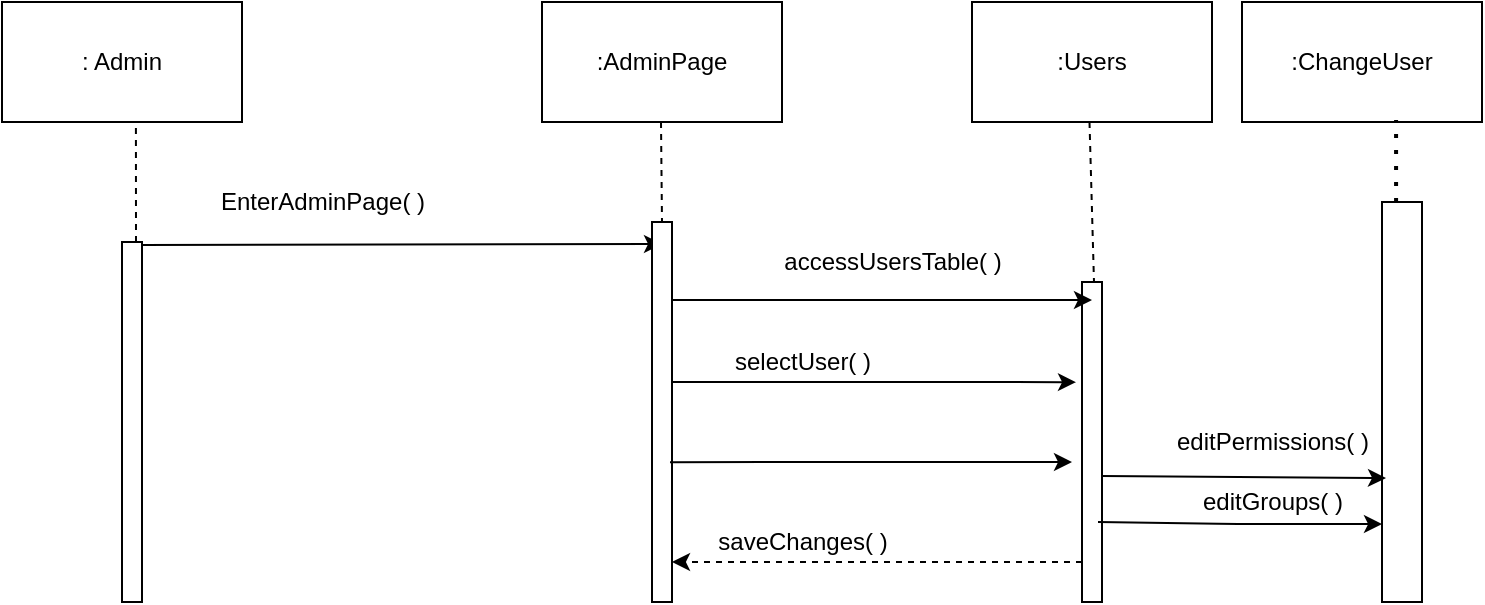 <mxfile version="14.7.4" type="device"><diagram id="0rXG7xvpLKQnyto-xvf_" name="Page-1"><mxGraphModel dx="869" dy="450" grid="1" gridSize="10" guides="1" tooltips="1" connect="1" arrows="1" fold="1" page="1" pageScale="1" pageWidth="850" pageHeight="1100" math="0" shadow="0"><root><mxCell id="0"/><mxCell id="1" parent="0"/><mxCell id="ZD_3IIgVtpqK4yMolMr7-1" value=": Admin" style="rounded=0;whiteSpace=wrap;html=1;" vertex="1" parent="1"><mxGeometry x="50" y="50" width="120" height="60" as="geometry"/></mxCell><mxCell id="ZD_3IIgVtpqK4yMolMr7-2" value=":AdminPage" style="rounded=0;whiteSpace=wrap;html=1;" vertex="1" parent="1"><mxGeometry x="320" y="50" width="120" height="60" as="geometry"/></mxCell><mxCell id="ZD_3IIgVtpqK4yMolMr7-4" value="" style="endArrow=none;dashed=1;html=1;exitX=0.558;exitY=1.05;exitDx=0;exitDy=0;exitPerimeter=0;" edge="1" parent="1" source="ZD_3IIgVtpqK4yMolMr7-1"><mxGeometry width="50" height="50" relative="1" as="geometry"><mxPoint x="400" y="260" as="sourcePoint"/><mxPoint x="117" y="170" as="targetPoint"/></mxGeometry></mxCell><mxCell id="ZD_3IIgVtpqK4yMolMr7-6" value="" style="html=1;points=[];perimeter=orthogonalPerimeter;" vertex="1" parent="1"><mxGeometry x="110" y="170" width="10" height="180" as="geometry"/></mxCell><mxCell id="ZD_3IIgVtpqK4yMolMr7-7" value="" style="endArrow=classic;html=1;exitX=1;exitY=0.008;exitDx=0;exitDy=0;exitPerimeter=0;" edge="1" parent="1" source="ZD_3IIgVtpqK4yMolMr7-6"><mxGeometry width="50" height="50" relative="1" as="geometry"><mxPoint x="400" y="260" as="sourcePoint"/><mxPoint x="380" y="171" as="targetPoint"/></mxGeometry></mxCell><mxCell id="ZD_3IIgVtpqK4yMolMr7-8" value="EnterAdminPage( )" style="text;html=1;align=center;verticalAlign=middle;resizable=0;points=[];autosize=1;strokeColor=none;" vertex="1" parent="1"><mxGeometry x="150" y="140" width="120" height="20" as="geometry"/></mxCell><mxCell id="ZD_3IIgVtpqK4yMolMr7-12" value="" style="endArrow=none;dashed=1;html=1;exitX=0.558;exitY=1.05;exitDx=0;exitDy=0;exitPerimeter=0;" edge="1" parent="1"><mxGeometry width="50" height="50" relative="1" as="geometry"><mxPoint x="379.5" y="110" as="sourcePoint"/><mxPoint x="380" y="160" as="targetPoint"/></mxGeometry></mxCell><mxCell id="ZD_3IIgVtpqK4yMolMr7-13" value="" style="html=1;points=[];perimeter=orthogonalPerimeter;" vertex="1" parent="1"><mxGeometry x="375" y="160" width="10" height="190" as="geometry"/></mxCell><mxCell id="ZD_3IIgVtpqK4yMolMr7-14" value="" style="html=1;points=[];perimeter=orthogonalPerimeter;" vertex="1" parent="1"><mxGeometry x="590" y="190" width="10" height="160" as="geometry"/></mxCell><mxCell id="ZD_3IIgVtpqK4yMolMr7-17" value="" style="endArrow=none;dashed=1;html=1;exitX=0.558;exitY=1.05;exitDx=0;exitDy=0;exitPerimeter=0;" edge="1" parent="1"><mxGeometry width="50" height="50" relative="1" as="geometry"><mxPoint x="593.75" y="110" as="sourcePoint"/><mxPoint x="596" y="190" as="targetPoint"/></mxGeometry></mxCell><mxCell id="ZD_3IIgVtpqK4yMolMr7-18" value="" style="edgeStyle=orthogonalEdgeStyle;rounded=0;orthogonalLoop=1;jettySize=auto;html=1;" edge="1" parent="1"><mxGeometry relative="1" as="geometry"><mxPoint x="385" y="199" as="sourcePoint"/><mxPoint x="595" y="199" as="targetPoint"/><Array as="points"><mxPoint x="590" y="199"/></Array></mxGeometry></mxCell><mxCell id="ZD_3IIgVtpqK4yMolMr7-20" value="accessUsersTable( )" style="text;html=1;align=center;verticalAlign=middle;resizable=0;points=[];autosize=1;strokeColor=none;" vertex="1" parent="1"><mxGeometry x="435" y="170" width="120" height="20" as="geometry"/></mxCell><mxCell id="ZD_3IIgVtpqK4yMolMr7-32" value="" style="html=1;labelBackgroundColor=#ffffff;startArrow=none;startFill=0;startSize=6;endArrow=classic;endFill=1;endSize=6;jettySize=auto;orthogonalLoop=1;strokeWidth=1;dashed=1;fontSize=14;" edge="1" parent="1"><mxGeometry width="60" height="60" relative="1" as="geometry"><mxPoint x="590" y="330" as="sourcePoint"/><mxPoint x="385" y="330" as="targetPoint"/></mxGeometry></mxCell><mxCell id="ZD_3IIgVtpqK4yMolMr7-38" value=":Users" style="rounded=0;whiteSpace=wrap;html=1;" vertex="1" parent="1"><mxGeometry x="535" y="50" width="120" height="60" as="geometry"/></mxCell><mxCell id="ZD_3IIgVtpqK4yMolMr7-43" value="" style="endArrow=classic;html=1;entryX=-0.3;entryY=0.313;entryDx=0;entryDy=0;entryPerimeter=0;" edge="1" parent="1" source="ZD_3IIgVtpqK4yMolMr7-13" target="ZD_3IIgVtpqK4yMolMr7-14"><mxGeometry width="50" height="50" relative="1" as="geometry"><mxPoint x="400" y="250" as="sourcePoint"/><mxPoint x="450" y="200" as="targetPoint"/><Array as="points"><mxPoint x="460" y="240"/><mxPoint x="540" y="240"/></Array></mxGeometry></mxCell><mxCell id="ZD_3IIgVtpqK4yMolMr7-44" value="editPermissions( )" style="text;html=1;align=center;verticalAlign=middle;resizable=0;points=[];autosize=1;strokeColor=none;" vertex="1" parent="1"><mxGeometry x="630" y="260" width="110" height="20" as="geometry"/></mxCell><mxCell id="ZD_3IIgVtpqK4yMolMr7-45" value="" style="endArrow=classic;html=1;exitX=0.9;exitY=0.632;exitDx=0;exitDy=0;exitPerimeter=0;" edge="1" parent="1" source="ZD_3IIgVtpqK4yMolMr7-13"><mxGeometry width="50" height="50" relative="1" as="geometry"><mxPoint x="400" y="250" as="sourcePoint"/><mxPoint x="585" y="280" as="targetPoint"/><Array as="points"/></mxGeometry></mxCell><mxCell id="ZD_3IIgVtpqK4yMolMr7-47" value="saveChanges( )" style="text;html=1;align=center;verticalAlign=middle;resizable=0;points=[];autosize=1;strokeColor=none;" vertex="1" parent="1"><mxGeometry x="400" y="310" width="100" height="20" as="geometry"/></mxCell><mxCell id="ZD_3IIgVtpqK4yMolMr7-48" value="" style="html=1;points=[];perimeter=orthogonalPerimeter;" vertex="1" parent="1"><mxGeometry x="740" y="150" width="20" height="200" as="geometry"/></mxCell><mxCell id="ZD_3IIgVtpqK4yMolMr7-50" value=":ChangeUser" style="rounded=0;whiteSpace=wrap;html=1;" vertex="1" parent="1"><mxGeometry x="670" y="50" width="120" height="60" as="geometry"/></mxCell><mxCell id="ZD_3IIgVtpqK4yMolMr7-53" value="selectUser( )" style="text;html=1;align=center;verticalAlign=middle;resizable=0;points=[];autosize=1;strokeColor=none;" vertex="1" parent="1"><mxGeometry x="410" y="220" width="80" height="20" as="geometry"/></mxCell><mxCell id="ZD_3IIgVtpqK4yMolMr7-55" value="" style="endArrow=none;dashed=1;html=1;dashPattern=1 3;strokeWidth=2;entryX=0.642;entryY=0.983;entryDx=0;entryDy=0;entryPerimeter=0;" edge="1" parent="1" source="ZD_3IIgVtpqK4yMolMr7-48" target="ZD_3IIgVtpqK4yMolMr7-50"><mxGeometry width="50" height="50" relative="1" as="geometry"><mxPoint x="400" y="250" as="sourcePoint"/><mxPoint x="730" y="130" as="targetPoint"/></mxGeometry></mxCell><mxCell id="ZD_3IIgVtpqK4yMolMr7-56" value="editGroups( )" style="text;html=1;align=center;verticalAlign=middle;resizable=0;points=[];autosize=1;strokeColor=none;" vertex="1" parent="1"><mxGeometry x="640" y="290" width="90" height="20" as="geometry"/></mxCell><mxCell id="ZD_3IIgVtpqK4yMolMr7-58" value="" style="endArrow=classic;html=1;entryX=0.1;entryY=0.69;entryDx=0;entryDy=0;entryPerimeter=0;exitX=1;exitY=0.606;exitDx=0;exitDy=0;exitPerimeter=0;" edge="1" parent="1" source="ZD_3IIgVtpqK4yMolMr7-14" target="ZD_3IIgVtpqK4yMolMr7-48"><mxGeometry width="50" height="50" relative="1" as="geometry"><mxPoint x="400" y="250" as="sourcePoint"/><mxPoint x="450" y="200" as="targetPoint"/></mxGeometry></mxCell><mxCell id="ZD_3IIgVtpqK4yMolMr7-59" value="" style="endArrow=classic;html=1;entryX=0.1;entryY=0.69;entryDx=0;entryDy=0;entryPerimeter=0;exitX=1;exitY=0.606;exitDx=0;exitDy=0;exitPerimeter=0;" edge="1" parent="1"><mxGeometry width="50" height="50" relative="1" as="geometry"><mxPoint x="598" y="310.0" as="sourcePoint"/><mxPoint x="740" y="311.04" as="targetPoint"/><Array as="points"><mxPoint x="668" y="311.04"/></Array></mxGeometry></mxCell></root></mxGraphModel></diagram></mxfile>
